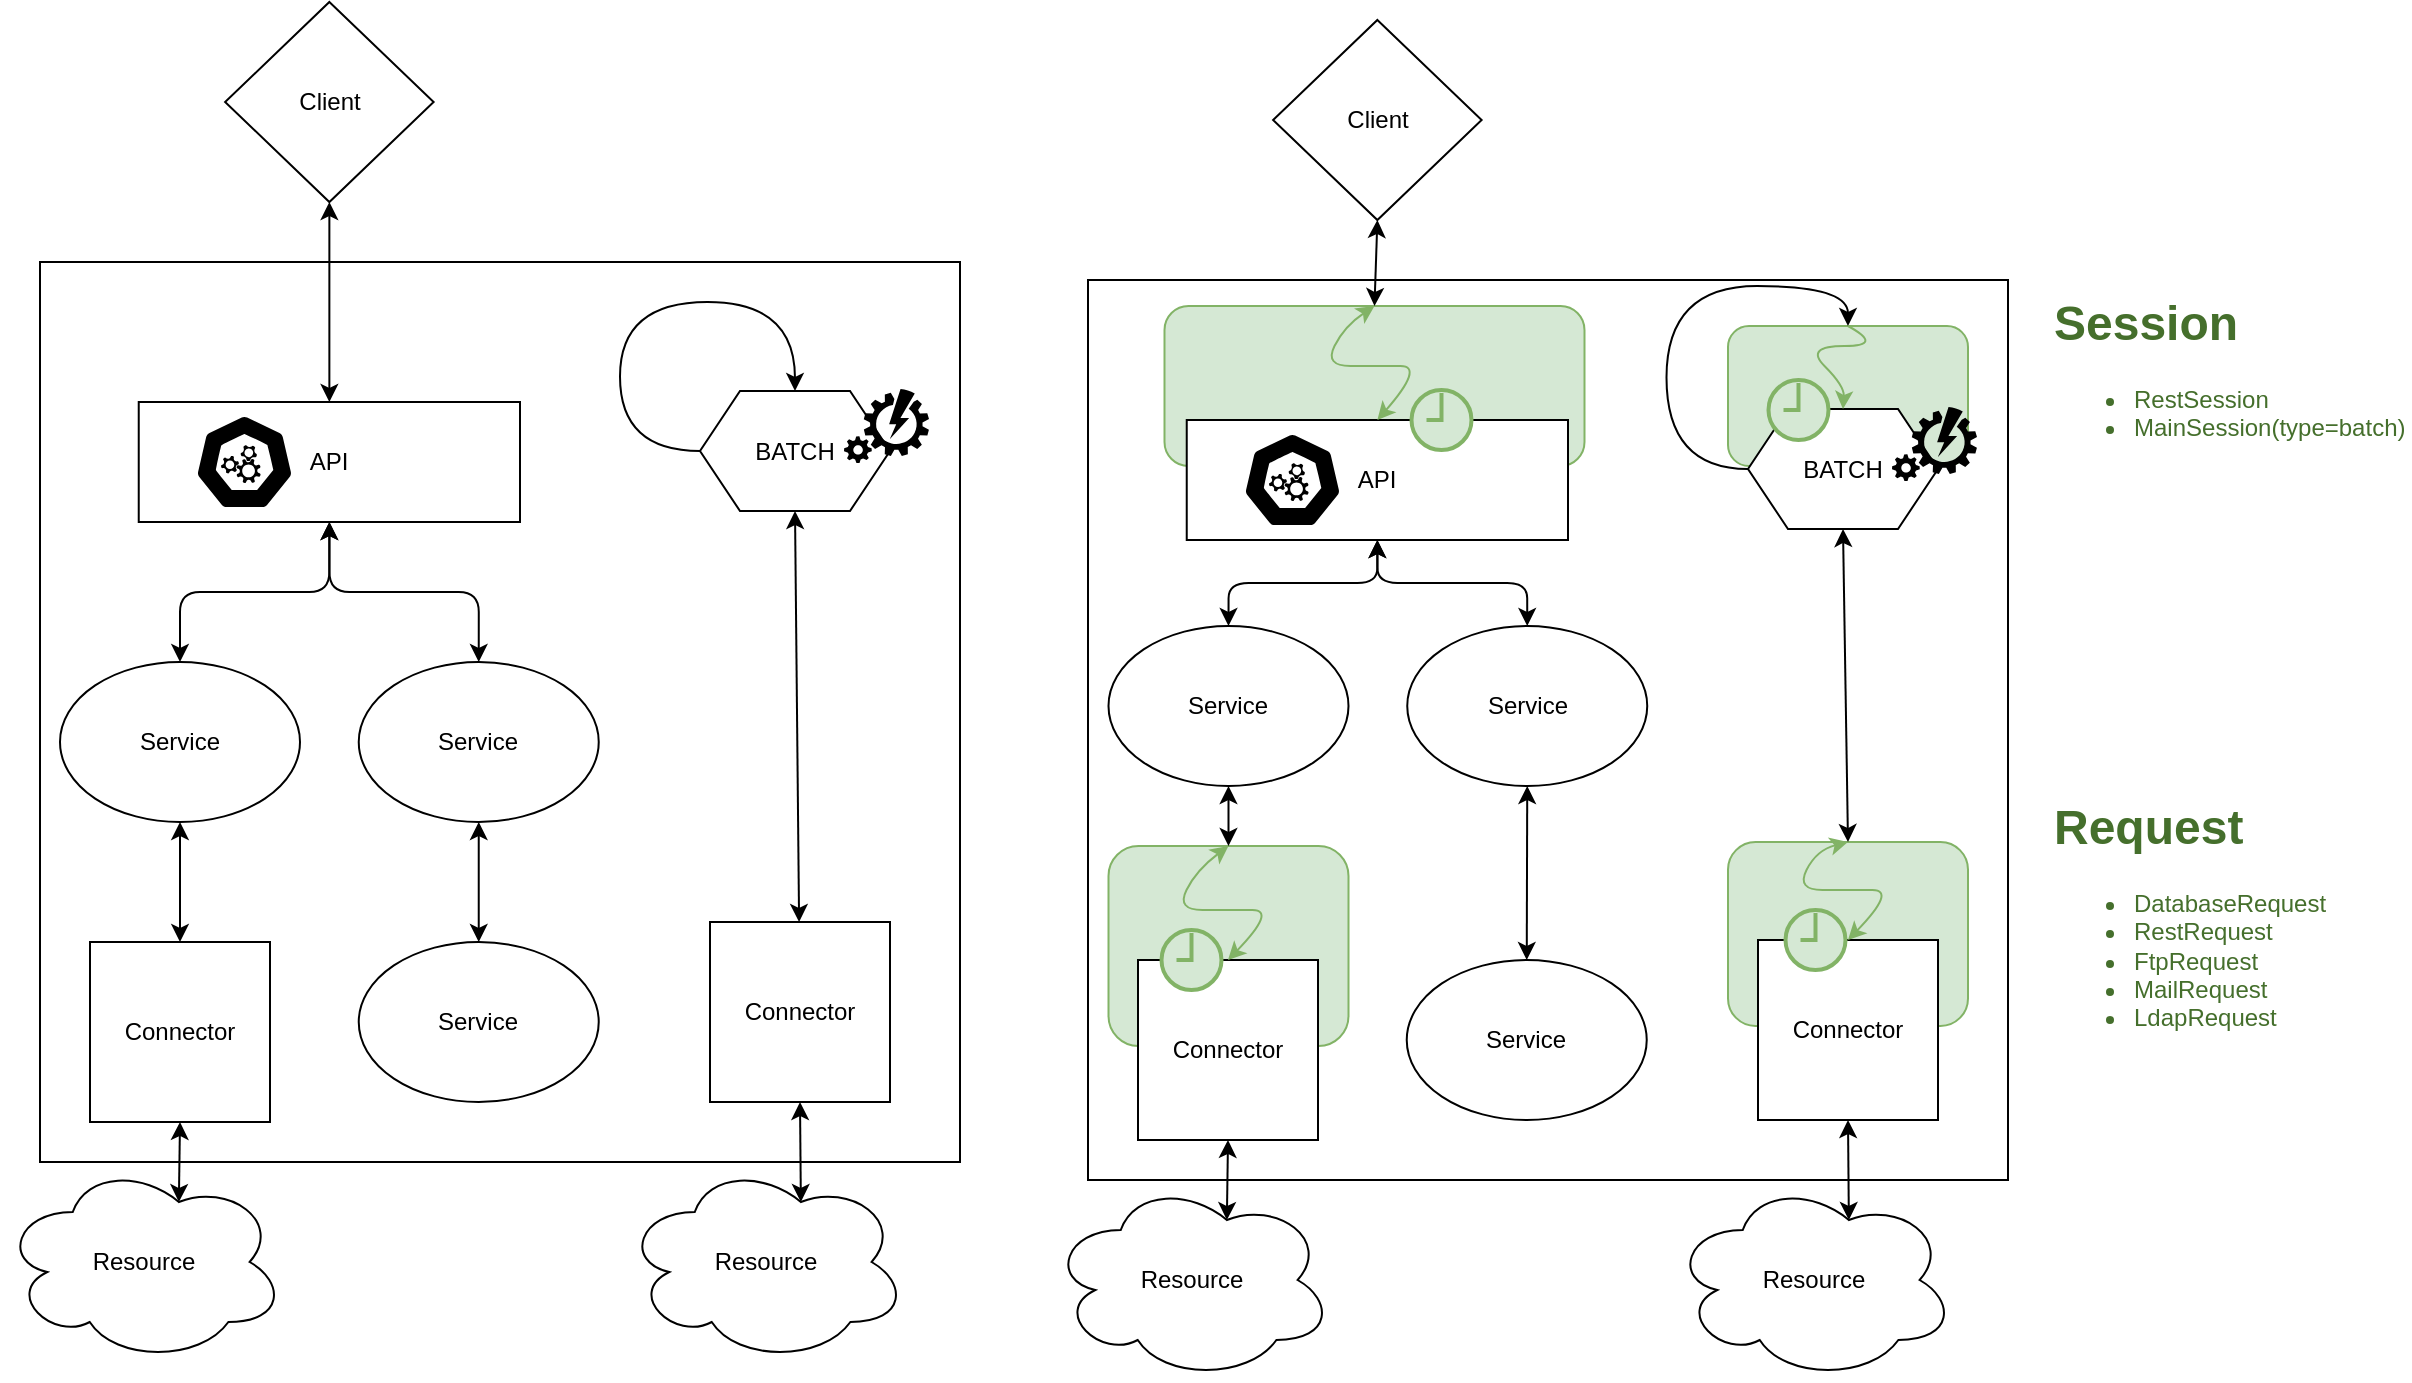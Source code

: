 <mxfile version="25.0.1" pages="2">
  <diagram name="collector" id="uigpwwjzt3T1p5udmavG">
    <mxGraphModel dx="1764" dy="916" grid="1" gridSize="10" guides="1" tooltips="1" connect="1" arrows="1" fold="1" page="1" pageScale="1" pageWidth="1169" pageHeight="827" background="none" math="0" shadow="0">
      <root>
        <mxCell id="0" />
        <mxCell id="1" parent="0" />
        <mxCell id="c9mfgqc8uA1ulqrba2KY-67" value="" style="rounded=0;whiteSpace=wrap;html=1;verticalAlign=top;" vertex="1" parent="1">
          <mxGeometry x="549" y="169" width="460" height="450" as="geometry" />
        </mxCell>
        <mxCell id="c9mfgqc8uA1ulqrba2KY-92" value="" style="rounded=1;whiteSpace=wrap;html=1;fillColor=#d5e8d4;strokeColor=#82b366;" vertex="1" parent="1">
          <mxGeometry x="869" y="450" width="120" height="92" as="geometry" />
        </mxCell>
        <mxCell id="c9mfgqc8uA1ulqrba2KY-93" value="" style="rounded=1;whiteSpace=wrap;html=1;fillColor=#d5e8d4;strokeColor=#82b366;" vertex="1" parent="1">
          <mxGeometry x="559.25" y="452" width="120" height="100" as="geometry" />
        </mxCell>
        <mxCell id="c9mfgqc8uA1ulqrba2KY-90" value="" style="rounded=1;whiteSpace=wrap;html=1;fillColor=#d5e8d4;strokeColor=#82b366;" vertex="1" parent="1">
          <mxGeometry x="869" y="192" width="120" height="70" as="geometry" />
        </mxCell>
        <mxCell id="c9mfgqc8uA1ulqrba2KY-88" value="" style="rounded=1;whiteSpace=wrap;html=1;fillColor=#d5e8d4;strokeColor=#82b366;" vertex="1" parent="1">
          <mxGeometry x="587.25" y="182" width="210" height="80" as="geometry" />
        </mxCell>
        <mxCell id="5m87ZB2yBZsC5MAy124T-28" value="" style="rounded=0;whiteSpace=wrap;html=1;verticalAlign=top;" parent="1" vertex="1">
          <mxGeometry x="25" y="160" width="460" height="450" as="geometry" />
        </mxCell>
        <mxCell id="5m87ZB2yBZsC5MAy124T-2" value="Connector" style="whiteSpace=wrap;html=1;aspect=fixed;rounded=0;" parent="1" vertex="1">
          <mxGeometry x="50" y="500" width="90" height="90" as="geometry" />
        </mxCell>
        <mxCell id="Kd3xXfbBogCMq_-z4xH8-58" style="orthogonalLoop=1;jettySize=auto;html=1;exitX=0.5;exitY=1;exitDx=0;exitDy=0;startArrow=classic;startFill=1;" edge="1" parent="1" source="5m87ZB2yBZsC5MAy124T-3" target="5m87ZB2yBZsC5MAy124T-2">
          <mxGeometry relative="1" as="geometry" />
        </mxCell>
        <mxCell id="5m87ZB2yBZsC5MAy124T-3" value="Service" style="ellipse;whiteSpace=wrap;html=1;rounded=0;" parent="1" vertex="1">
          <mxGeometry x="35" y="360" width="120" height="80" as="geometry" />
        </mxCell>
        <mxCell id="5m87ZB2yBZsC5MAy124T-42" value="Resource" style="ellipse;shape=cloud;whiteSpace=wrap;html=1;" parent="1" vertex="1">
          <mxGeometry x="6" y="610" width="141.5" height="100" as="geometry" />
        </mxCell>
        <mxCell id="5m87ZB2yBZsC5MAy124T-43" value="" style="endArrow=classic;startArrow=classic;html=1;entryX=0.5;entryY=1;entryDx=0;entryDy=0;exitX=0.625;exitY=0.2;exitDx=0;exitDy=0;exitPerimeter=0;" parent="1" source="5m87ZB2yBZsC5MAy124T-42" target="5m87ZB2yBZsC5MAy124T-2" edge="1">
          <mxGeometry width="50" height="50" relative="1" as="geometry">
            <mxPoint x="-55" y="510" as="sourcePoint" />
            <mxPoint x="-5" y="460" as="targetPoint" />
          </mxGeometry>
        </mxCell>
        <mxCell id="Kd3xXfbBogCMq_-z4xH8-59" style="orthogonalLoop=1;jettySize=auto;html=1;entryX=0.5;entryY=0;entryDx=0;entryDy=0;startArrow=classic;startFill=1;" edge="1" parent="1" source="5m87ZB2yBZsC5MAy124T-51" target="5m87ZB2yBZsC5MAy124T-61">
          <mxGeometry relative="1" as="geometry" />
        </mxCell>
        <mxCell id="5m87ZB2yBZsC5MAy124T-51" value="Service" style="ellipse;whiteSpace=wrap;html=1;rounded=0;" parent="1" vertex="1">
          <mxGeometry x="184.37" y="360" width="120" height="80" as="geometry" />
        </mxCell>
        <mxCell id="5m87ZB2yBZsC5MAy124T-61" value="Service" style="ellipse;whiteSpace=wrap;html=1;rounded=0;" parent="1" vertex="1">
          <mxGeometry x="184.37" y="500" width="120" height="80" as="geometry" />
        </mxCell>
        <mxCell id="Kd3xXfbBogCMq_-z4xH8-3" style="edgeStyle=orthogonalEdgeStyle;orthogonalLoop=1;jettySize=auto;html=1;exitX=0.5;exitY=1;exitDx=0;exitDy=0;entryX=0.5;entryY=0;entryDx=0;entryDy=0;startArrow=classic;startFill=1;" edge="1" parent="1" source="Kd3xXfbBogCMq_-z4xH8-1" target="5m87ZB2yBZsC5MAy124T-3">
          <mxGeometry relative="1" as="geometry" />
        </mxCell>
        <mxCell id="Kd3xXfbBogCMq_-z4xH8-4" style="edgeStyle=orthogonalEdgeStyle;orthogonalLoop=1;jettySize=auto;html=1;exitX=0.5;exitY=1;exitDx=0;exitDy=0;entryX=0.5;entryY=0;entryDx=0;entryDy=0;startArrow=classic;startFill=1;" edge="1" parent="1" source="Kd3xXfbBogCMq_-z4xH8-1" target="5m87ZB2yBZsC5MAy124T-51">
          <mxGeometry relative="1" as="geometry" />
        </mxCell>
        <mxCell id="Kd3xXfbBogCMq_-z4xH8-1" value="API" style="rounded=0;whiteSpace=wrap;html=1;" vertex="1" parent="1">
          <mxGeometry x="74.37" y="230" width="190.63" height="60" as="geometry" />
        </mxCell>
        <mxCell id="Kd3xXfbBogCMq_-z4xH8-13" value="Client" style="rhombus;whiteSpace=wrap;html=1;" vertex="1" parent="1">
          <mxGeometry x="117.56" y="30" width="104.25" height="100" as="geometry" />
        </mxCell>
        <mxCell id="Kd3xXfbBogCMq_-z4xH8-15" value="" style="endArrow=classic;html=1;entryX=0.5;entryY=0;entryDx=0;entryDy=0;exitX=0.5;exitY=1;exitDx=0;exitDy=0;startArrow=classic;startFill=1;" edge="1" parent="1" source="Kd3xXfbBogCMq_-z4xH8-13" target="Kd3xXfbBogCMq_-z4xH8-1">
          <mxGeometry width="50" height="50" relative="1" as="geometry">
            <mxPoint x="189.375" y="130" as="sourcePoint" />
            <mxPoint x="181.59" y="160" as="targetPoint" />
          </mxGeometry>
        </mxCell>
        <mxCell id="Kd3xXfbBogCMq_-z4xH8-64" value="" style="aspect=fixed;sketch=0;html=1;dashed=0;whitespace=wrap;verticalLabelPosition=bottom;verticalAlign=top;fillColor=#000000;strokeColor=#ffffff;points=[[0.005,0.63,0],[0.1,0.2,0],[0.9,0.2,0],[0.5,0,0],[0.995,0.63,0],[0.72,0.99,0],[0.5,1,0],[0.28,0.99,0]];shape=mxgraph.kubernetes.icon2;prIcon=api" vertex="1" parent="1">
          <mxGeometry x="102.25" y="236" width="50" height="48" as="geometry" />
        </mxCell>
        <mxCell id="kH9s9h8VJkWEFpwofOtJ-4" style="rounded=0;orthogonalLoop=1;jettySize=auto;html=1;exitX=0.5;exitY=1;exitDx=0;exitDy=0;startArrow=classic;startFill=1;" edge="1" parent="1" source="c9mfgqc8uA1ulqrba2KY-2" target="kH9s9h8VJkWEFpwofOtJ-3">
          <mxGeometry relative="1" as="geometry">
            <mxPoint x="405" y="270" as="sourcePoint" />
          </mxGeometry>
        </mxCell>
        <mxCell id="kH9s9h8VJkWEFpwofOtJ-3" value="Connector" style="whiteSpace=wrap;html=1;aspect=fixed;rounded=0;" vertex="1" parent="1">
          <mxGeometry x="360" y="490" width="90" height="90" as="geometry" />
        </mxCell>
        <mxCell id="kH9s9h8VJkWEFpwofOtJ-5" value="Resource" style="ellipse;shape=cloud;whiteSpace=wrap;html=1;" vertex="1" parent="1">
          <mxGeometry x="317" y="610" width="141.5" height="100" as="geometry" />
        </mxCell>
        <mxCell id="kH9s9h8VJkWEFpwofOtJ-6" style="rounded=0;orthogonalLoop=1;jettySize=auto;html=1;exitX=0.5;exitY=1;exitDx=0;exitDy=0;startArrow=classic;startFill=1;entryX=0.625;entryY=0.2;entryDx=0;entryDy=0;entryPerimeter=0;" edge="1" parent="1" source="kH9s9h8VJkWEFpwofOtJ-3" target="kH9s9h8VJkWEFpwofOtJ-5">
          <mxGeometry relative="1" as="geometry" />
        </mxCell>
        <mxCell id="c9mfgqc8uA1ulqrba2KY-2" value="BATCH" style="shape=hexagon;perimeter=hexagonPerimeter2;whiteSpace=wrap;html=1;fixedSize=1;" vertex="1" parent="1">
          <mxGeometry x="355" y="224.5" width="95" height="60" as="geometry" />
        </mxCell>
        <mxCell id="erxbmjAfGbMJt984oCXK-1" value="" style="verticalLabelPosition=bottom;html=1;verticalAlign=top;align=center;strokeColor=none;fillColor=#000000;shape=mxgraph.azure.automation;pointerEvents=1;" vertex="1" parent="1">
          <mxGeometry x="427" y="223.5" width="42.5" height="37" as="geometry" />
        </mxCell>
        <mxCell id="c9mfgqc8uA1ulqrba2KY-68" value="Connector" style="whiteSpace=wrap;html=1;aspect=fixed;rounded=0;" vertex="1" parent="1">
          <mxGeometry x="574" y="509" width="90" height="90" as="geometry" />
        </mxCell>
        <mxCell id="c9mfgqc8uA1ulqrba2KY-69" style="orthogonalLoop=1;jettySize=auto;html=1;exitX=0.5;exitY=1;exitDx=0;exitDy=0;startArrow=classic;startFill=1;entryX=0.5;entryY=0;entryDx=0;entryDy=0;" edge="1" parent="1" source="c9mfgqc8uA1ulqrba2KY-70" target="c9mfgqc8uA1ulqrba2KY-93">
          <mxGeometry relative="1" as="geometry">
            <mxPoint x="619.25" y="472" as="targetPoint" />
          </mxGeometry>
        </mxCell>
        <mxCell id="c9mfgqc8uA1ulqrba2KY-70" value="Service" style="ellipse;whiteSpace=wrap;html=1;rounded=0;" vertex="1" parent="1">
          <mxGeometry x="559.25" y="342" width="120" height="80" as="geometry" />
        </mxCell>
        <mxCell id="c9mfgqc8uA1ulqrba2KY-71" value="Resource" style="ellipse;shape=cloud;whiteSpace=wrap;html=1;" vertex="1" parent="1">
          <mxGeometry x="530" y="619" width="141.5" height="100" as="geometry" />
        </mxCell>
        <mxCell id="c9mfgqc8uA1ulqrba2KY-72" value="" style="endArrow=classic;startArrow=classic;html=1;entryX=0.5;entryY=1;entryDx=0;entryDy=0;exitX=0.625;exitY=0.2;exitDx=0;exitDy=0;exitPerimeter=0;" edge="1" parent="1" source="c9mfgqc8uA1ulqrba2KY-71" target="c9mfgqc8uA1ulqrba2KY-68">
          <mxGeometry width="50" height="50" relative="1" as="geometry">
            <mxPoint x="469" y="519" as="sourcePoint" />
            <mxPoint x="519" y="469" as="targetPoint" />
          </mxGeometry>
        </mxCell>
        <mxCell id="c9mfgqc8uA1ulqrba2KY-73" style="orthogonalLoop=1;jettySize=auto;html=1;entryX=0.5;entryY=0;entryDx=0;entryDy=0;startArrow=classic;startFill=1;" edge="1" parent="1" source="c9mfgqc8uA1ulqrba2KY-74" target="c9mfgqc8uA1ulqrba2KY-75">
          <mxGeometry relative="1" as="geometry" />
        </mxCell>
        <mxCell id="c9mfgqc8uA1ulqrba2KY-74" value="Service" style="ellipse;whiteSpace=wrap;html=1;rounded=0;" vertex="1" parent="1">
          <mxGeometry x="708.62" y="342" width="120" height="80" as="geometry" />
        </mxCell>
        <mxCell id="c9mfgqc8uA1ulqrba2KY-75" value="Service" style="ellipse;whiteSpace=wrap;html=1;rounded=0;" vertex="1" parent="1">
          <mxGeometry x="708.37" y="509" width="120" height="80" as="geometry" />
        </mxCell>
        <mxCell id="c9mfgqc8uA1ulqrba2KY-76" style="edgeStyle=orthogonalEdgeStyle;orthogonalLoop=1;jettySize=auto;html=1;exitX=0.5;exitY=1;exitDx=0;exitDy=0;entryX=0.5;entryY=0;entryDx=0;entryDy=0;startArrow=classic;startFill=1;" edge="1" parent="1" source="c9mfgqc8uA1ulqrba2KY-78" target="c9mfgqc8uA1ulqrba2KY-70">
          <mxGeometry relative="1" as="geometry" />
        </mxCell>
        <mxCell id="c9mfgqc8uA1ulqrba2KY-77" style="edgeStyle=orthogonalEdgeStyle;orthogonalLoop=1;jettySize=auto;html=1;exitX=0.5;exitY=1;exitDx=0;exitDy=0;entryX=0.5;entryY=0;entryDx=0;entryDy=0;startArrow=classic;startFill=1;" edge="1" parent="1" source="c9mfgqc8uA1ulqrba2KY-78" target="c9mfgqc8uA1ulqrba2KY-74">
          <mxGeometry relative="1" as="geometry" />
        </mxCell>
        <mxCell id="c9mfgqc8uA1ulqrba2KY-78" value="API" style="rounded=0;whiteSpace=wrap;html=1;" vertex="1" parent="1">
          <mxGeometry x="598.37" y="239" width="190.63" height="60" as="geometry" />
        </mxCell>
        <mxCell id="c9mfgqc8uA1ulqrba2KY-79" value="Client" style="rhombus;whiteSpace=wrap;html=1;" vertex="1" parent="1">
          <mxGeometry x="641.56" y="39" width="104.25" height="100" as="geometry" />
        </mxCell>
        <mxCell id="c9mfgqc8uA1ulqrba2KY-80" value="" style="endArrow=classic;html=1;exitX=0.5;exitY=1;exitDx=0;exitDy=0;startArrow=classic;startFill=1;entryX=0.5;entryY=0;entryDx=0;entryDy=0;" edge="1" parent="1" source="c9mfgqc8uA1ulqrba2KY-79" target="c9mfgqc8uA1ulqrba2KY-88">
          <mxGeometry width="50" height="50" relative="1" as="geometry">
            <mxPoint x="713.375" y="139" as="sourcePoint" />
            <mxPoint x="693.25" y="182" as="targetPoint" />
          </mxGeometry>
        </mxCell>
        <mxCell id="c9mfgqc8uA1ulqrba2KY-81" value="" style="aspect=fixed;sketch=0;html=1;dashed=0;whitespace=wrap;verticalLabelPosition=bottom;verticalAlign=top;fillColor=#000000;strokeColor=#ffffff;points=[[0.005,0.63,0],[0.1,0.2,0],[0.9,0.2,0],[0.5,0,0],[0.995,0.63,0],[0.72,0.99,0],[0.5,1,0],[0.28,0.99,0]];shape=mxgraph.kubernetes.icon2;prIcon=api" vertex="1" parent="1">
          <mxGeometry x="626.25" y="245" width="50" height="48" as="geometry" />
        </mxCell>
        <mxCell id="c9mfgqc8uA1ulqrba2KY-82" style="rounded=0;orthogonalLoop=1;jettySize=auto;html=1;exitX=0.5;exitY=1;exitDx=0;exitDy=0;startArrow=classic;startFill=1;entryX=0.5;entryY=0;entryDx=0;entryDy=0;" edge="1" parent="1" source="c9mfgqc8uA1ulqrba2KY-86" target="c9mfgqc8uA1ulqrba2KY-92">
          <mxGeometry relative="1" as="geometry">
            <mxPoint x="929" y="279" as="sourcePoint" />
            <mxPoint x="929.25" y="472" as="targetPoint" />
          </mxGeometry>
        </mxCell>
        <mxCell id="c9mfgqc8uA1ulqrba2KY-83" value="Connector" style="whiteSpace=wrap;html=1;aspect=fixed;rounded=0;" vertex="1" parent="1">
          <mxGeometry x="884" y="499" width="90" height="90" as="geometry" />
        </mxCell>
        <mxCell id="c9mfgqc8uA1ulqrba2KY-84" value="Resource" style="ellipse;shape=cloud;whiteSpace=wrap;html=1;" vertex="1" parent="1">
          <mxGeometry x="841" y="619" width="141.5" height="100" as="geometry" />
        </mxCell>
        <mxCell id="c9mfgqc8uA1ulqrba2KY-85" style="rounded=0;orthogonalLoop=1;jettySize=auto;html=1;exitX=0.5;exitY=1;exitDx=0;exitDy=0;startArrow=classic;startFill=1;entryX=0.625;entryY=0.2;entryDx=0;entryDy=0;entryPerimeter=0;" edge="1" parent="1" source="c9mfgqc8uA1ulqrba2KY-83" target="c9mfgqc8uA1ulqrba2KY-84">
          <mxGeometry relative="1" as="geometry" />
        </mxCell>
        <mxCell id="c9mfgqc8uA1ulqrba2KY-86" value="BATCH" style="shape=hexagon;perimeter=hexagonPerimeter2;whiteSpace=wrap;html=1;fixedSize=1;" vertex="1" parent="1">
          <mxGeometry x="879" y="233.5" width="95" height="60" as="geometry" />
        </mxCell>
        <mxCell id="c9mfgqc8uA1ulqrba2KY-87" value="" style="verticalLabelPosition=bottom;html=1;verticalAlign=top;align=center;strokeColor=none;fillColor=#000000;shape=mxgraph.azure.automation;pointerEvents=1;" vertex="1" parent="1">
          <mxGeometry x="951" y="232.5" width="42.5" height="37" as="geometry" />
        </mxCell>
        <mxCell id="c9mfgqc8uA1ulqrba2KY-89" value="" style="curved=1;endArrow=classic;html=1;rounded=0;exitX=0.5;exitY=0;exitDx=0;exitDy=0;entryX=0.5;entryY=0;entryDx=0;entryDy=0;startArrow=classic;startFill=1;fillColor=#d5e8d4;strokeColor=#82b366;" edge="1" parent="1" source="c9mfgqc8uA1ulqrba2KY-88" target="c9mfgqc8uA1ulqrba2KY-78">
          <mxGeometry width="50" height="50" relative="1" as="geometry">
            <mxPoint x="717.25" y="212" as="sourcePoint" />
            <mxPoint x="667.25" y="262" as="targetPoint" />
            <Array as="points">
              <mxPoint x="677.25" y="192" />
              <mxPoint x="667.25" y="212" />
              <mxPoint x="693.25" y="212" />
              <mxPoint x="717.25" y="212" />
            </Array>
          </mxGeometry>
        </mxCell>
        <mxCell id="c9mfgqc8uA1ulqrba2KY-96" value="" style="curved=1;endArrow=classic;html=1;rounded=0;exitX=0.5;exitY=0;exitDx=0;exitDy=0;entryX=0.5;entryY=0;entryDx=0;entryDy=0;startArrow=classic;startFill=1;fillColor=#d5e8d4;strokeColor=#82b366;" edge="1" parent="1" source="c9mfgqc8uA1ulqrba2KY-93" target="c9mfgqc8uA1ulqrba2KY-68">
          <mxGeometry width="50" height="50" relative="1" as="geometry">
            <mxPoint x="618.25" y="454" as="sourcePoint" />
            <mxPoint x="619.25" y="511" as="targetPoint" />
            <Array as="points">
              <mxPoint x="603.25" y="464" />
              <mxPoint x="593.25" y="484" />
              <mxPoint x="619.25" y="484" />
              <mxPoint x="643.25" y="484" />
            </Array>
          </mxGeometry>
        </mxCell>
        <mxCell id="c9mfgqc8uA1ulqrba2KY-97" value="" style="curved=1;endArrow=classic;html=1;rounded=0;exitX=0.5;exitY=0;exitDx=0;exitDy=0;entryX=0.5;entryY=0;entryDx=0;entryDy=0;startArrow=classic;startFill=1;fillColor=#d5e8d4;strokeColor=#82b366;" edge="1" parent="1" source="c9mfgqc8uA1ulqrba2KY-92" target="c9mfgqc8uA1ulqrba2KY-83">
          <mxGeometry width="50" height="50" relative="1" as="geometry">
            <mxPoint x="929.25" y="442" as="sourcePoint" />
            <mxPoint x="929.25" y="499" as="targetPoint" />
            <Array as="points">
              <mxPoint x="913.25" y="454" />
              <mxPoint x="903.25" y="474" />
              <mxPoint x="929.25" y="474" />
              <mxPoint x="953.25" y="474" />
            </Array>
          </mxGeometry>
        </mxCell>
        <mxCell id="c9mfgqc8uA1ulqrba2KY-100" style="edgeStyle=orthogonalEdgeStyle;rounded=0;orthogonalLoop=1;jettySize=auto;html=1;exitX=0;exitY=0.5;exitDx=0;exitDy=0;entryX=0.5;entryY=0;entryDx=0;entryDy=0;curved=1;" edge="1" parent="1" source="c9mfgqc8uA1ulqrba2KY-2" target="c9mfgqc8uA1ulqrba2KY-2">
          <mxGeometry relative="1" as="geometry">
            <Array as="points">
              <mxPoint x="315" y="255" />
              <mxPoint x="315" y="180" />
              <mxPoint x="402" y="180" />
            </Array>
          </mxGeometry>
        </mxCell>
        <mxCell id="c9mfgqc8uA1ulqrba2KY-101" style="edgeStyle=orthogonalEdgeStyle;rounded=0;orthogonalLoop=1;jettySize=auto;html=1;exitX=0;exitY=0.5;exitDx=0;exitDy=0;curved=1;entryX=0.5;entryY=0;entryDx=0;entryDy=0;" edge="1" parent="1" source="c9mfgqc8uA1ulqrba2KY-86" target="c9mfgqc8uA1ulqrba2KY-90">
          <mxGeometry relative="1" as="geometry">
            <mxPoint x="878.25" y="263" as="sourcePoint" />
            <mxPoint x="926.25" y="233" as="targetPoint" />
            <Array as="points">
              <mxPoint x="838.25" y="264" />
              <mxPoint x="838.25" y="172" />
              <mxPoint x="929.25" y="172" />
            </Array>
          </mxGeometry>
        </mxCell>
        <mxCell id="c9mfgqc8uA1ulqrba2KY-102" value="" style="curved=1;endArrow=classic;html=1;rounded=0;exitX=0.5;exitY=0;exitDx=0;exitDy=0;entryX=0.5;entryY=0;entryDx=0;entryDy=0;startArrow=none;startFill=0;fillColor=#d5e8d4;strokeColor=#82b366;" edge="1" parent="1" source="c9mfgqc8uA1ulqrba2KY-90" target="c9mfgqc8uA1ulqrba2KY-86">
          <mxGeometry width="50" height="50" relative="1" as="geometry">
            <mxPoint x="902.25" y="192" as="sourcePoint" />
            <mxPoint x="903.25" y="249" as="targetPoint" />
            <Array as="points">
              <mxPoint x="947.25" y="202" />
              <mxPoint x="907.25" y="202" />
              <mxPoint x="927.25" y="222" />
            </Array>
          </mxGeometry>
        </mxCell>
        <mxCell id="c9mfgqc8uA1ulqrba2KY-103" value="" style="html=1;verticalLabelPosition=bottom;align=center;labelBackgroundColor=#ffffff;verticalAlign=top;strokeWidth=2;strokeColor=#82b366;shadow=0;dashed=0;shape=mxgraph.ios7.icons.clock;fillColor=#d5e8d4;" vertex="1" parent="1">
          <mxGeometry x="889.25" y="219" width="30" height="30" as="geometry" />
        </mxCell>
        <mxCell id="c9mfgqc8uA1ulqrba2KY-106" value="" style="html=1;verticalLabelPosition=bottom;align=center;labelBackgroundColor=#ffffff;verticalAlign=top;strokeWidth=2;strokeColor=#82b366;shadow=0;dashed=0;shape=mxgraph.ios7.icons.clock;fillColor=#d5e8d4;" vertex="1" parent="1">
          <mxGeometry x="710.75" y="224" width="30" height="30" as="geometry" />
        </mxCell>
        <mxCell id="c9mfgqc8uA1ulqrba2KY-107" value="" style="html=1;verticalLabelPosition=bottom;align=center;labelBackgroundColor=#ffffff;verticalAlign=top;strokeWidth=2;strokeColor=#82b366;shadow=0;dashed=0;shape=mxgraph.ios7.icons.clock;fillColor=#d5e8d4;" vertex="1" parent="1">
          <mxGeometry x="585.75" y="494" width="30" height="30" as="geometry" />
        </mxCell>
        <mxCell id="c9mfgqc8uA1ulqrba2KY-108" value="" style="html=1;verticalLabelPosition=bottom;align=center;labelBackgroundColor=#ffffff;verticalAlign=top;strokeWidth=2;strokeColor=#82b366;shadow=0;dashed=0;shape=mxgraph.ios7.icons.clock;fillColor=#d5e8d4;" vertex="1" parent="1">
          <mxGeometry x="897.75" y="484" width="30" height="30" as="geometry" />
        </mxCell>
        <mxCell id="c9mfgqc8uA1ulqrba2KY-109" value="&lt;h1 style=&quot;margin-top: 0px;&quot;&gt;Session&lt;/h1&gt;&lt;p&gt;&lt;/p&gt;&lt;ul&gt;&lt;li&gt;RestSession&lt;/li&gt;&lt;li&gt;MainSession(type=batch)&lt;/li&gt;&lt;/ul&gt;&lt;p&gt;&lt;/p&gt;" style="text;html=1;whiteSpace=wrap;overflow=hidden;rounded=0;fontColor=#456f2c;" vertex="1" parent="1">
          <mxGeometry x="1030" y="170" width="180" height="120" as="geometry" />
        </mxCell>
        <mxCell id="c9mfgqc8uA1ulqrba2KY-110" value="&lt;h1 style=&quot;margin-top: 0px;&quot;&gt;Request&lt;/h1&gt;&lt;div&gt;&lt;ul&gt;&lt;li&gt;DatabaseRequest&lt;/li&gt;&lt;li&gt;RestRequest&lt;/li&gt;&lt;li&gt;FtpRequest&lt;/li&gt;&lt;li&gt;MailRequest&lt;/li&gt;&lt;li&gt;LdapRequest&lt;/li&gt;&lt;/ul&gt;&lt;/div&gt;&lt;div&gt;&lt;br&gt;&lt;/div&gt;" style="text;html=1;whiteSpace=wrap;overflow=hidden;rounded=0;fontColor=#456F2C;" vertex="1" parent="1">
          <mxGeometry x="1030" y="422" width="180" height="138" as="geometry" />
        </mxCell>
      </root>
    </mxGraphModel>
  </diagram>
  <diagram id="DATNXKUMJaB3XZp_IE49" name="buffer">
    <mxGraphModel dx="1323" dy="687" grid="1" gridSize="10" guides="1" tooltips="1" connect="1" arrows="1" fold="1" page="1" pageScale="1" pageWidth="1169" pageHeight="827" math="0" shadow="0">
      <root>
        <mxCell id="0" />
        <mxCell id="1" parent="0" />
        <mxCell id="pbjLLM7L7Xr9Xz930BvR-3" value="" style="rounded=0;whiteSpace=wrap;html=1;rotation=-90;" vertex="1" parent="1">
          <mxGeometry x="150" y="10" width="190" height="221" as="geometry" />
        </mxCell>
        <mxCell id="pbjLLM7L7Xr9Xz930BvR-4" value="BUFFER" style="rounded=0;whiteSpace=wrap;html=1;fillColor=#d5e8d4;strokeColor=#82b366;" vertex="1" parent="1">
          <mxGeometry x="237.5" y="34.13" width="110" height="62" as="geometry" />
        </mxCell>
        <mxCell id="pbjLLM7L7Xr9Xz930BvR-5" value="&lt;span&gt;SERVER&lt;/span&gt;" style="text;html=1;align=center;verticalAlign=middle;whiteSpace=wrap;rounded=0;fontStyle=1" vertex="1" parent="1">
          <mxGeometry x="215" y="188.5" width="60" height="30" as="geometry" />
        </mxCell>
        <mxCell id="pbjLLM7L7Xr9Xz930BvR-6" value="BDD" style="shape=cylinder3;whiteSpace=wrap;html=1;boundedLbl=1;backgroundOutline=1;size=15;" vertex="1" parent="1">
          <mxGeometry x="760" y="219.5" width="80" height="105" as="geometry" />
        </mxCell>
        <mxCell id="pbjLLM7L7Xr9Xz930BvR-7" value="" style="points=[[0.25,0.25,0],[0.5,0,0],[0.75,0.25,0],[1,0.5,0],[0.75,0.75,0],[0.5,1,0],[0.25,0.75,0],[0,0.5,0]];shape=mxgraph.bpmn.gateway2;html=1;verticalLabelPosition=bottom;labelBackgroundColor=#ffffff;verticalAlign=top;align=center;perimeter=rhombusPerimeter;outlineConnect=0;outline=catching;symbol=timer;fillColor=#000000;strokeColor=#FFFFFF;fontColor=#333333;" vertex="1" parent="1">
          <mxGeometry x="310" y="76.38" width="37.5" height="38.5" as="geometry" />
        </mxCell>
        <mxCell id="pbjLLM7L7Xr9Xz930BvR-8" value="" style="rounded=0;whiteSpace=wrap;html=1;rotation=-90;" vertex="1" parent="1">
          <mxGeometry x="476" y="119.25" width="190" height="221" as="geometry" />
        </mxCell>
        <mxCell id="pbjLLM7L7Xr9Xz930BvR-9" value="BUFFER" style="rounded=0;whiteSpace=wrap;html=1;fillColor=#d5e8d4;strokeColor=#82b366;" vertex="1" parent="1">
          <mxGeometry x="563.5" y="143.5" width="110" height="62" as="geometry" />
        </mxCell>
        <mxCell id="pbjLLM7L7Xr9Xz930BvR-10" value="INSPECT" style="text;html=1;align=center;verticalAlign=middle;whiteSpace=wrap;rounded=0;fontStyle=1" vertex="1" parent="1">
          <mxGeometry x="541" y="297.75" width="60" height="30" as="geometry" />
        </mxCell>
        <mxCell id="pbjLLM7L7Xr9Xz930BvR-11" value="" style="points=[[0.25,0.25,0],[0.5,0,0],[0.75,0.25,0],[1,0.5,0],[0.75,0.75,0],[0.5,1,0],[0.25,0.75,0],[0,0.5,0]];shape=mxgraph.bpmn.gateway2;html=1;verticalLabelPosition=bottom;labelBackgroundColor=#ffffff;verticalAlign=top;align=center;perimeter=rhombusPerimeter;outlineConnect=0;outline=catching;symbol=timer;fillColor=#000000;strokeColor=#FFFFFF;fontColor=#333333;" vertex="1" parent="1">
          <mxGeometry x="636" y="185.5" width="37.5" height="38.5" as="geometry" />
        </mxCell>
        <mxCell id="pbjLLM7L7Xr9Xz930BvR-12" value="" style="endArrow=classic;startArrow=classic;html=1;rounded=0;entryX=0.005;entryY=0.63;entryDx=0;entryDy=0;entryPerimeter=0;" edge="1" parent="1" target="pbjLLM7L7Xr9Xz930BvR-15">
          <mxGeometry width="50" height="50" relative="1" as="geometry">
            <mxPoint x="30" y="135.5" as="sourcePoint" />
            <mxPoint x="150" y="129.309" as="targetPoint" />
          </mxGeometry>
        </mxCell>
        <mxCell id="pbjLLM7L7Xr9Xz930BvR-13" value="HTTP" style="edgeLabel;html=1;align=center;verticalAlign=middle;resizable=0;points=[];" vertex="1" connectable="0" parent="pbjLLM7L7Xr9Xz930BvR-12">
          <mxGeometry x="0.216" y="-1" relative="1" as="geometry">
            <mxPoint as="offset" />
          </mxGeometry>
        </mxCell>
        <mxCell id="pbjLLM7L7Xr9Xz930BvR-14" value="" style="endArrow=none;dashed=1;html=1;rounded=0;entryX=0;entryY=0.75;entryDx=0;entryDy=0;exitX=0.9;exitY=0.2;exitDx=0;exitDy=0;exitPerimeter=0;" edge="1" parent="1" source="pbjLLM7L7Xr9Xz930BvR-15" target="pbjLLM7L7Xr9Xz930BvR-4">
          <mxGeometry width="50" height="50" relative="1" as="geometry">
            <mxPoint x="202" y="106.248" as="sourcePoint" />
            <mxPoint x="480" y="158.5" as="targetPoint" />
          </mxGeometry>
        </mxCell>
        <mxCell id="pbjLLM7L7Xr9Xz930BvR-15" value="" style="aspect=fixed;sketch=0;html=1;dashed=0;whitespace=wrap;verticalLabelPosition=bottom;verticalAlign=top;fillColor=#000000;strokeColor=#ffffff;points=[[0.005,0.63,0],[0.1,0.2,0],[0.9,0.2,0],[0.5,0,0],[0.995,0.63,0],[0.72,0.99,0],[0.5,1,0],[0.28,0.99,0]];shape=mxgraph.kubernetes.icon2;prIcon=api" vertex="1" parent="1">
          <mxGeometry x="150" y="105.5" width="50" height="48" as="geometry" />
        </mxCell>
        <mxCell id="pbjLLM7L7Xr9Xz930BvR-16" value="" style="aspect=fixed;sketch=0;html=1;dashed=0;whitespace=wrap;verticalLabelPosition=bottom;verticalAlign=top;fillColor=#000000;strokeColor=#ffffff;points=[[0.005,0.63,0],[0.1,0.2,0],[0.9,0.2,0],[0.5,0,0],[0.995,0.63,0],[0.72,0.99,0],[0.5,1,0],[0.28,0.99,0]];shape=mxgraph.kubernetes.icon2;prIcon=api" vertex="1" parent="1">
          <mxGeometry x="470" y="185.25" width="50" height="48" as="geometry" />
        </mxCell>
        <mxCell id="pbjLLM7L7Xr9Xz930BvR-17" value="" style="endArrow=none;dashed=1;html=1;rounded=0;exitX=0.995;exitY=0.63;exitDx=0;exitDy=0;exitPerimeter=0;entryX=0;entryY=0.5;entryDx=0;entryDy=0;" edge="1" parent="1" source="pbjLLM7L7Xr9Xz930BvR-16" target="pbjLLM7L7Xr9Xz930BvR-9">
          <mxGeometry width="50" height="50" relative="1" as="geometry">
            <mxPoint x="221" y="234.75" as="sourcePoint" />
            <mxPoint x="264" y="193.75" as="targetPoint" />
          </mxGeometry>
        </mxCell>
        <mxCell id="pbjLLM7L7Xr9Xz930BvR-18" value="" style="endArrow=classic;startArrow=none;html=1;rounded=0;entryX=0.005;entryY=0.63;entryDx=0;entryDy=0;entryPerimeter=0;exitX=1;exitY=1;exitDx=0;exitDy=0;startFill=0;" edge="1" parent="1" source="pbjLLM7L7Xr9Xz930BvR-4" target="pbjLLM7L7Xr9Xz930BvR-16">
          <mxGeometry width="50" height="50" relative="1" as="geometry">
            <mxPoint x="-20" y="145.5" as="sourcePoint" />
            <mxPoint x="160" y="145.5" as="targetPoint" />
          </mxGeometry>
        </mxCell>
        <mxCell id="pbjLLM7L7Xr9Xz930BvR-19" value="HTTP" style="edgeLabel;html=1;align=center;verticalAlign=middle;resizable=0;points=[];" vertex="1" connectable="0" parent="pbjLLM7L7Xr9Xz930BvR-18">
          <mxGeometry x="0.216" y="-1" relative="1" as="geometry">
            <mxPoint x="-1" y="-7" as="offset" />
          </mxGeometry>
        </mxCell>
        <mxCell id="pbjLLM7L7Xr9Xz930BvR-20" value="" style="aspect=fixed;sketch=0;html=1;dashed=0;whitespace=wrap;verticalLabelPosition=bottom;verticalAlign=top;fillColor=#000000;strokeColor=#ffffff;points=[[0.005,0.63,0],[0.1,0.2,0],[0.9,0.2,0],[0.5,0,0],[0.995,0.63,0],[0.72,0.99,0],[0.5,1,0],[0.28,0.99,0]];shape=mxgraph.kubernetes.icon2;prIcon=api" vertex="1" parent="1">
          <mxGeometry x="150" y="153.5" width="50" height="48" as="geometry" />
        </mxCell>
        <mxCell id="pbjLLM7L7Xr9Xz930BvR-21" value="" style="aspect=fixed;sketch=0;html=1;dashed=0;whitespace=wrap;verticalLabelPosition=bottom;verticalAlign=top;fillColor=#000000;strokeColor=#ffffff;points=[[0.005,0.63,0],[0.1,0.2,0],[0.9,0.2,0],[0.5,0,0],[0.995,0.63,0],[0.72,0.99,0],[0.5,1,0],[0.28,0.99,0]];shape=mxgraph.kubernetes.icon2;prIcon=api" vertex="1" parent="1">
          <mxGeometry x="150" y="50.5" width="50" height="48" as="geometry" />
        </mxCell>
        <mxCell id="pbjLLM7L7Xr9Xz930BvR-22" value="" style="endArrow=classic;startArrow=classic;html=1;rounded=0;entryX=0.005;entryY=0.63;entryDx=0;entryDy=0;entryPerimeter=0;" edge="1" parent="1" target="pbjLLM7L7Xr9Xz930BvR-21">
          <mxGeometry width="50" height="50" relative="1" as="geometry">
            <mxPoint x="30" y="80.5" as="sourcePoint" />
            <mxPoint x="160" y="145.5" as="targetPoint" />
          </mxGeometry>
        </mxCell>
        <mxCell id="pbjLLM7L7Xr9Xz930BvR-23" value="HTTP" style="edgeLabel;html=1;align=center;verticalAlign=middle;resizable=0;points=[];" vertex="1" connectable="0" parent="pbjLLM7L7Xr9Xz930BvR-22">
          <mxGeometry x="0.216" y="-1" relative="1" as="geometry">
            <mxPoint as="offset" />
          </mxGeometry>
        </mxCell>
        <mxCell id="pbjLLM7L7Xr9Xz930BvR-24" value="" style="endArrow=classic;startArrow=classic;html=1;rounded=0;entryX=0.005;entryY=0.63;entryDx=0;entryDy=0;entryPerimeter=0;" edge="1" parent="1" target="pbjLLM7L7Xr9Xz930BvR-20">
          <mxGeometry width="50" height="50" relative="1" as="geometry">
            <mxPoint x="30" y="183.5" as="sourcePoint" />
            <mxPoint x="160" y="145.5" as="targetPoint" />
          </mxGeometry>
        </mxCell>
        <mxCell id="pbjLLM7L7Xr9Xz930BvR-25" value="HTTP" style="edgeLabel;html=1;align=center;verticalAlign=middle;resizable=0;points=[];" vertex="1" connectable="0" parent="pbjLLM7L7Xr9Xz930BvR-24">
          <mxGeometry x="0.216" y="-1" relative="1" as="geometry">
            <mxPoint as="offset" />
          </mxGeometry>
        </mxCell>
        <mxCell id="pbjLLM7L7Xr9Xz930BvR-26" value="" style="endArrow=none;dashed=1;html=1;rounded=0;entryX=0;entryY=0.75;entryDx=0;entryDy=0;exitX=0.995;exitY=0.63;exitDx=0;exitDy=0;exitPerimeter=0;" edge="1" parent="1" source="pbjLLM7L7Xr9Xz930BvR-20" target="pbjLLM7L7Xr9Xz930BvR-4">
          <mxGeometry width="50" height="50" relative="1" as="geometry">
            <mxPoint x="205" y="125.5" as="sourcePoint" />
            <mxPoint x="248" y="84.5" as="targetPoint" />
          </mxGeometry>
        </mxCell>
        <mxCell id="pbjLLM7L7Xr9Xz930BvR-27" value="" style="endArrow=none;dashed=1;html=1;rounded=0;entryX=0.995;entryY=0.63;entryDx=0;entryDy=0;entryPerimeter=0;" edge="1" parent="1" source="pbjLLM7L7Xr9Xz930BvR-4" target="pbjLLM7L7Xr9Xz930BvR-21">
          <mxGeometry width="50" height="50" relative="1" as="geometry">
            <mxPoint x="210" y="193.5" as="sourcePoint" />
            <mxPoint x="248" y="84.5" as="targetPoint" />
          </mxGeometry>
        </mxCell>
        <mxCell id="pbjLLM7L7Xr9Xz930BvR-28" value="" style="sketch=0;pointerEvents=1;shadow=0;dashed=0;html=1;strokeColor=none;fillColor=#000000;aspect=fixed;labelPosition=center;verticalLabelPosition=bottom;verticalAlign=top;align=center;outlineConnect=0;shape=mxgraph.vvd.memory;" vertex="1" parent="1">
          <mxGeometry x="237.5" y="34.13" width="50" height="19" as="geometry" />
        </mxCell>
        <mxCell id="pbjLLM7L7Xr9Xz930BvR-29" value="" style="sketch=0;pointerEvents=1;shadow=0;dashed=0;html=1;strokeColor=none;fillColor=#000000;aspect=fixed;labelPosition=center;verticalLabelPosition=bottom;verticalAlign=top;align=center;outlineConnect=0;shape=mxgraph.vvd.memory;" vertex="1" parent="1">
          <mxGeometry x="563.5" y="143.5" width="50" height="19" as="geometry" />
        </mxCell>
        <mxCell id="pbjLLM7L7Xr9Xz930BvR-30" value="" style="endArrow=classic;startArrow=none;html=1;rounded=0;entryX=0;entryY=0.5;entryDx=0;entryDy=0;entryPerimeter=0;exitX=1;exitY=0.5;exitDx=0;exitDy=0;exitPerimeter=0;startFill=0;edgeStyle=orthogonalEdgeStyle;curved=1;" edge="1" parent="1" source="pbjLLM7L7Xr9Xz930BvR-11" target="pbjLLM7L7Xr9Xz930BvR-6">
          <mxGeometry width="50" height="50" relative="1" as="geometry">
            <mxPoint x="673.5" y="213.75" as="sourcePoint" />
            <mxPoint x="785.5" y="214.75" as="targetPoint" />
          </mxGeometry>
        </mxCell>
        <mxCell id="pbjLLM7L7Xr9Xz930BvR-31" value="JDBC" style="edgeLabel;html=1;align=center;verticalAlign=middle;resizable=0;points=[];" vertex="1" connectable="0" parent="pbjLLM7L7Xr9Xz930BvR-30">
          <mxGeometry x="0.216" y="-1" relative="1" as="geometry">
            <mxPoint x="-9" as="offset" />
          </mxGeometry>
        </mxCell>
        <mxCell id="pbjLLM7L7Xr9Xz930BvR-32" value="" style="rounded=0;whiteSpace=wrap;html=1;rotation=-90;" vertex="1" parent="1">
          <mxGeometry x="150" y="238.5" width="190" height="221" as="geometry" />
        </mxCell>
        <mxCell id="pbjLLM7L7Xr9Xz930BvR-33" value="" style="sketch=0;pointerEvents=1;shadow=0;dashed=0;html=1;strokeColor=none;fillColor=#000000;labelPosition=center;verticalLabelPosition=bottom;verticalAlign=top;outlineConnect=0;align=center;shape=mxgraph.office.concepts.web_page;" vertex="1" parent="1">
          <mxGeometry x="140" y="258.5" width="50" height="54" as="geometry" />
        </mxCell>
        <mxCell id="pbjLLM7L7Xr9Xz930BvR-34" value="" style="sketch=0;pointerEvents=1;shadow=0;dashed=0;html=1;strokeColor=none;fillColor=#000000;labelPosition=center;verticalLabelPosition=bottom;verticalAlign=top;outlineConnect=0;align=center;shape=mxgraph.office.concepts.web_page;" vertex="1" parent="1">
          <mxGeometry x="140" y="312.5" width="50" height="54" as="geometry" />
        </mxCell>
        <mxCell id="pbjLLM7L7Xr9Xz930BvR-35" value="BROWSER" style="text;html=1;align=center;verticalAlign=middle;whiteSpace=wrap;rounded=0;fontStyle=1" vertex="1" parent="1">
          <mxGeometry x="210" y="418.5" width="60" height="30" as="geometry" />
        </mxCell>
        <mxCell id="pbjLLM7L7Xr9Xz930BvR-36" value="" style="sketch=0;pointerEvents=1;shadow=0;dashed=0;html=1;strokeColor=none;fillColor=#000000;labelPosition=center;verticalLabelPosition=bottom;verticalAlign=top;outlineConnect=0;align=center;shape=mxgraph.office.concepts.web_page;" vertex="1" parent="1">
          <mxGeometry x="140" y="368.5" width="50" height="54" as="geometry" />
        </mxCell>
        <mxCell id="pbjLLM7L7Xr9Xz930BvR-37" value="" style="curved=1;endArrow=none;html=1;rounded=0;endFill=0;startArrow=classic;startFill=1;" edge="1" parent="1">
          <mxGeometry width="50" height="50" relative="1" as="geometry">
            <mxPoint x="130" y="328.5" as="sourcePoint" />
            <mxPoint x="130" y="278.5" as="targetPoint" />
            <Array as="points">
              <mxPoint x="130" y="328.5" />
              <mxPoint x="80" y="278.5" />
            </Array>
          </mxGeometry>
        </mxCell>
        <mxCell id="pbjLLM7L7Xr9Xz930BvR-38" value="Route 2" style="edgeLabel;html=1;align=center;verticalAlign=middle;resizable=0;points=[];" vertex="1" connectable="0" parent="pbjLLM7L7Xr9Xz930BvR-37">
          <mxGeometry x="-0.424" y="-1" relative="1" as="geometry">
            <mxPoint as="offset" />
          </mxGeometry>
        </mxCell>
        <mxCell id="pbjLLM7L7Xr9Xz930BvR-39" value="" style="curved=1;endArrow=none;html=1;rounded=0;endFill=0;startArrow=classic;startFill=1;" edge="1" parent="1">
          <mxGeometry width="50" height="50" relative="1" as="geometry">
            <mxPoint x="130" y="388.5" as="sourcePoint" />
            <mxPoint x="130" y="338.5" as="targetPoint" />
            <Array as="points">
              <mxPoint x="130" y="388.5" />
              <mxPoint x="80" y="338.5" />
            </Array>
          </mxGeometry>
        </mxCell>
        <mxCell id="pbjLLM7L7Xr9Xz930BvR-40" value="Route .." style="edgeLabel;html=1;align=center;verticalAlign=middle;resizable=0;points=[];" vertex="1" connectable="0" parent="pbjLLM7L7Xr9Xz930BvR-39">
          <mxGeometry x="-0.319" y="-7" relative="1" as="geometry">
            <mxPoint as="offset" />
          </mxGeometry>
        </mxCell>
        <mxCell id="pbjLLM7L7Xr9Xz930BvR-41" value="BUFFER" style="rounded=0;whiteSpace=wrap;html=1;fillColor=#d5e8d4;strokeColor=#82b366;" vertex="1" parent="1">
          <mxGeometry x="237.5" y="259.5" width="110" height="62" as="geometry" />
        </mxCell>
        <mxCell id="pbjLLM7L7Xr9Xz930BvR-42" value="" style="points=[[0.25,0.25,0],[0.5,0,0],[0.75,0.25,0],[1,0.5,0],[0.75,0.75,0],[0.5,1,0],[0.25,0.75,0],[0,0.5,0]];shape=mxgraph.bpmn.gateway2;html=1;verticalLabelPosition=bottom;labelBackgroundColor=#ffffff;verticalAlign=top;align=center;perimeter=rhombusPerimeter;outlineConnect=0;outline=catching;symbol=timer;fillColor=#000000;strokeColor=#FFFFFF;fontColor=#333333;" vertex="1" parent="1">
          <mxGeometry x="310" y="301.75" width="37.5" height="38.5" as="geometry" />
        </mxCell>
        <mxCell id="pbjLLM7L7Xr9Xz930BvR-43" value="" style="sketch=0;pointerEvents=1;shadow=0;dashed=0;html=1;strokeColor=none;fillColor=#000000;aspect=fixed;labelPosition=center;verticalLabelPosition=bottom;verticalAlign=top;align=center;outlineConnect=0;shape=mxgraph.vvd.memory;" vertex="1" parent="1">
          <mxGeometry x="237.5" y="259.5" width="50" height="19" as="geometry" />
        </mxCell>
        <mxCell id="pbjLLM7L7Xr9Xz930BvR-44" value="" style="endArrow=classic;startArrow=none;html=1;rounded=0;entryX=0.005;entryY=0.63;entryDx=0;entryDy=0;entryPerimeter=0;startFill=0;exitX=1;exitY=0.5;exitDx=0;exitDy=0;exitPerimeter=0;" edge="1" parent="1" source="pbjLLM7L7Xr9Xz930BvR-42" target="pbjLLM7L7Xr9Xz930BvR-16">
          <mxGeometry width="50" height="50" relative="1" as="geometry">
            <mxPoint x="340" y="330.5" as="sourcePoint" />
            <mxPoint x="490" y="251.5" as="targetPoint" />
          </mxGeometry>
        </mxCell>
        <mxCell id="pbjLLM7L7Xr9Xz930BvR-45" value="HTTP" style="edgeLabel;html=1;align=center;verticalAlign=middle;resizable=0;points=[];" vertex="1" connectable="0" parent="pbjLLM7L7Xr9Xz930BvR-44">
          <mxGeometry x="0.216" y="-1" relative="1" as="geometry">
            <mxPoint x="-2" y="2" as="offset" />
          </mxGeometry>
        </mxCell>
        <mxCell id="pbjLLM7L7Xr9Xz930BvR-46" value="" style="endArrow=none;dashed=1;html=1;rounded=0;exitX=0;exitY=0.5;exitDx=0;exitDy=0;" edge="1" parent="1" source="pbjLLM7L7Xr9Xz930BvR-41" target="pbjLLM7L7Xr9Xz930BvR-33">
          <mxGeometry width="50" height="50" relative="1" as="geometry">
            <mxPoint x="210" y="193.5" as="sourcePoint" />
            <mxPoint x="248" y="90.5" as="targetPoint" />
          </mxGeometry>
        </mxCell>
        <mxCell id="pbjLLM7L7Xr9Xz930BvR-47" value="" style="endArrow=none;dashed=1;html=1;rounded=0;exitX=0;exitY=0.5;exitDx=0;exitDy=0;" edge="1" parent="1" source="pbjLLM7L7Xr9Xz930BvR-41" target="pbjLLM7L7Xr9Xz930BvR-34">
          <mxGeometry width="50" height="50" relative="1" as="geometry">
            <mxPoint x="248" y="300.5" as="sourcePoint" />
            <mxPoint x="200" y="297.5" as="targetPoint" />
          </mxGeometry>
        </mxCell>
        <mxCell id="pbjLLM7L7Xr9Xz930BvR-48" value="" style="endArrow=none;dashed=1;html=1;rounded=0;exitX=0;exitY=0.5;exitDx=0;exitDy=0;" edge="1" parent="1" source="pbjLLM7L7Xr9Xz930BvR-41" target="pbjLLM7L7Xr9Xz930BvR-36">
          <mxGeometry width="50" height="50" relative="1" as="geometry">
            <mxPoint x="248" y="300.5" as="sourcePoint" />
            <mxPoint x="200" y="332.5" as="targetPoint" />
          </mxGeometry>
        </mxCell>
        <mxCell id="pbjLLM7L7Xr9Xz930BvR-49" value="RestSession" style="text;html=1;align=center;verticalAlign=middle;whiteSpace=wrap;rounded=0;" vertex="1" parent="1">
          <mxGeometry x="197.5" y="105.5" width="95" height="30" as="geometry" />
        </mxCell>
        <mxCell id="pbjLLM7L7Xr9Xz930BvR-50" value="MainSession" style="text;html=1;align=center;verticalAlign=middle;whiteSpace=wrap;rounded=0;" vertex="1" parent="1">
          <mxGeometry x="197.5" y="324.5" width="95" height="30" as="geometry" />
        </mxCell>
        <mxCell id="pbjLLM7L7Xr9Xz930BvR-51" value="Session" style="text;html=1;align=center;verticalAlign=middle;whiteSpace=wrap;rounded=0;" vertex="1" parent="1">
          <mxGeometry x="518.5" y="201" width="95" height="30" as="geometry" />
        </mxCell>
        <mxCell id="pbjLLM7L7Xr9Xz930BvR-58" value="" style="curved=1;endArrow=none;html=1;rounded=0;endFill=0;startArrow=classic;startFill=1;" edge="1" parent="1">
          <mxGeometry width="50" height="50" relative="1" as="geometry">
            <mxPoint x="130" y="274" as="sourcePoint" />
            <mxPoint x="130" y="224" as="targetPoint" />
            <Array as="points">
              <mxPoint x="130" y="274" />
              <mxPoint x="80" y="224" />
            </Array>
          </mxGeometry>
        </mxCell>
        <mxCell id="pbjLLM7L7Xr9Xz930BvR-59" value="Route 1" style="edgeLabel;html=1;align=center;verticalAlign=middle;resizable=0;points=[];" vertex="1" connectable="0" parent="pbjLLM7L7Xr9Xz930BvR-58">
          <mxGeometry x="-0.453" y="1" relative="1" as="geometry">
            <mxPoint as="offset" />
          </mxGeometry>
        </mxCell>
        <mxCell id="pbjLLM7L7Xr9Xz930BvR-61" value="" style="verticalLabelPosition=bottom;html=1;verticalAlign=top;align=center;strokeColor=none;fillColor=#000000;shape=mxgraph.azure.automation;pointerEvents=1;" vertex="1" parent="1">
          <mxGeometry x="302" y="168.5" width="42.5" height="37" as="geometry" />
        </mxCell>
        <mxCell id="pbjLLM7L7Xr9Xz930BvR-62" value="" style="endArrow=none;dashed=1;html=1;rounded=0;entryX=0;entryY=0.75;entryDx=0;entryDy=0;exitX=0.23;exitY=0.41;exitDx=0;exitDy=0;exitPerimeter=0;" edge="1" parent="1" source="pbjLLM7L7Xr9Xz930BvR-61" target="pbjLLM7L7Xr9Xz930BvR-4">
          <mxGeometry width="50" height="50" relative="1" as="geometry">
            <mxPoint x="210" y="193.5" as="sourcePoint" />
            <mxPoint x="248" y="90.5" as="targetPoint" />
          </mxGeometry>
        </mxCell>
        <mxCell id="pbjLLM7L7Xr9Xz930BvR-63" value="" style="curved=1;endArrow=none;html=1;rounded=0;endFill=0;startArrow=classic;startFill=1;" edge="1" parent="1">
          <mxGeometry width="50" height="50" relative="1" as="geometry">
            <mxPoint x="354.5" y="201.5" as="sourcePoint" />
            <mxPoint x="347" y="178.5" as="targetPoint" />
            <Array as="points">
              <mxPoint x="340" y="208.5" />
              <mxPoint x="354.5" y="201.5" />
              <mxPoint x="385" y="184.5" />
            </Array>
          </mxGeometry>
        </mxCell>
        <mxCell id="pbjLLM7L7Xr9Xz930BvR-64" value="AutoRun" style="edgeLabel;html=1;align=center;verticalAlign=middle;resizable=0;points=[];" vertex="1" connectable="0" parent="pbjLLM7L7Xr9Xz930BvR-63">
          <mxGeometry x="-0.44" y="2" relative="1" as="geometry">
            <mxPoint x="8" as="offset" />
          </mxGeometry>
        </mxCell>
        <mxCell id="pbjLLM7L7Xr9Xz930BvR-65" value="MainSession" style="text;html=1;align=center;verticalAlign=middle;whiteSpace=wrap;rounded=0;" vertex="1" parent="1">
          <mxGeometry x="237.5" y="153.5" width="95" height="30" as="geometry" />
        </mxCell>
        <mxCell id="OXWFJR7iE9jTB6SQXzQ9-1" value="" style="rounded=1;whiteSpace=wrap;html=1;dashed=1;dashPattern=8 8;" vertex="1" parent="1">
          <mxGeometry x="420" y="440" width="710" height="300" as="geometry" />
        </mxCell>
        <mxCell id="OXWFJR7iE9jTB6SQXzQ9-2" value="" style="triangle;whiteSpace=wrap;html=1;fillColor=default;strokeColor=#000000;fontColor=#333333;rotation=90;" vertex="1" parent="1">
          <mxGeometry x="809.42" y="616" width="40" height="50" as="geometry" />
        </mxCell>
        <mxCell id="OXWFJR7iE9jTB6SQXzQ9-3" value="" style="triangle;whiteSpace=wrap;html=1;fillColor=default;strokeColor=#000000;fontColor=#333333;rotation=90;" vertex="1" parent="1">
          <mxGeometry x="808.92" y="600" width="40" height="50" as="geometry" />
        </mxCell>
        <mxCell id="OXWFJR7iE9jTB6SQXzQ9-4" value="" style="triangle;whiteSpace=wrap;html=1;fillColor=#ffffff;strokeColor=#000000;fontColor=#333333;" vertex="1" parent="1">
          <mxGeometry x="531.17" y="541" width="40" height="50" as="geometry" />
        </mxCell>
        <mxCell id="OXWFJR7iE9jTB6SQXzQ9-5" value="" style="triangle;whiteSpace=wrap;html=1;fillColor=#ffffff;strokeColor=#000000;fontColor=#333333;" vertex="1" parent="1">
          <mxGeometry x="510.17" y="541" width="40" height="50" as="geometry" />
        </mxCell>
        <mxCell id="OXWFJR7iE9jTB6SQXzQ9-6" value="BUFFER" style="rounded=1;whiteSpace=wrap;html=1;fillColor=#d5e8d4;strokeColor=#82b366;" vertex="1" parent="1">
          <mxGeometry x="570.17" y="537" width="540" height="60" as="geometry" />
        </mxCell>
        <mxCell id="OXWFJR7iE9jTB6SQXzQ9-7" value="" style="sketch=0;pointerEvents=1;shadow=0;dashed=0;html=1;strokeColor=none;fillColor=#000000;aspect=fixed;labelPosition=center;verticalLabelPosition=bottom;verticalAlign=top;align=center;outlineConnect=0;shape=mxgraph.vvd.memory;" vertex="1" parent="1">
          <mxGeometry x="574.17" y="541" width="50" height="19" as="geometry" />
        </mxCell>
        <mxCell id="OXWFJR7iE9jTB6SQXzQ9-8" value="" style="endArrow=none;dashed=1;html=1;dashPattern=1 3;strokeWidth=2;rounded=0;exitX=0.25;exitY=1;exitDx=0;exitDy=0;strokeColor=#000000;" edge="1" parent="1" source="OXWFJR7iE9jTB6SQXzQ9-6">
          <mxGeometry width="50" height="50" relative="1" as="geometry">
            <mxPoint x="650.17" y="417" as="sourcePoint" />
            <mxPoint x="705.17" y="467" as="targetPoint" />
          </mxGeometry>
        </mxCell>
        <mxCell id="OXWFJR7iE9jTB6SQXzQ9-9" value="bufferSize" style="edgeLabel;html=1;align=center;verticalAlign=middle;resizable=0;points=[];" vertex="1" connectable="0" parent="OXWFJR7iE9jTB6SQXzQ9-8">
          <mxGeometry x="0.339" y="2" relative="1" as="geometry">
            <mxPoint as="offset" />
          </mxGeometry>
        </mxCell>
        <mxCell id="OXWFJR7iE9jTB6SQXzQ9-10" value="" style="endArrow=none;dashed=1;html=1;dashPattern=1 3;strokeWidth=2;rounded=0;exitX=0.25;exitY=1;exitDx=0;exitDy=0;strokeColor=default;" edge="1" parent="1">
          <mxGeometry width="50" height="50" relative="1" as="geometry">
            <mxPoint x="1070.17" y="597" as="sourcePoint" />
            <mxPoint x="1070.17" y="467" as="targetPoint" />
          </mxGeometry>
        </mxCell>
        <mxCell id="OXWFJR7iE9jTB6SQXzQ9-11" value="bufferMaxSize" style="edgeLabel;html=1;align=center;verticalAlign=middle;resizable=0;points=[];" vertex="1" connectable="0" parent="OXWFJR7iE9jTB6SQXzQ9-10">
          <mxGeometry x="0.492" y="5" relative="1" as="geometry">
            <mxPoint as="offset" />
          </mxGeometry>
        </mxCell>
        <mxCell id="OXWFJR7iE9jTB6SQXzQ9-12" value="" style="html=1;verticalLabelPosition=bottom;align=center;labelBackgroundColor=#ffffff;verticalAlign=top;strokeWidth=2;strokeColor=#f00000;shadow=0;dashed=0;shape=mxgraph.ios7.icons.delete;" vertex="1" parent="1">
          <mxGeometry x="1076.17" y="552" width="30" height="30" as="geometry" />
        </mxCell>
        <mxCell id="OXWFJR7iE9jTB6SQXzQ9-13" value="" style="shape=curlyBracket;whiteSpace=wrap;html=1;rounded=1;flipH=1;labelPosition=right;verticalLabelPosition=middle;align=left;verticalAlign=middle;rotation=90;fillColor=default;" vertex="1" parent="1">
          <mxGeometry x="821.17" y="350" width="28" height="510" as="geometry" />
        </mxCell>
        <mxCell id="OXWFJR7iE9jTB6SQXzQ9-16" value="Sessions" style="text;html=1;align=center;verticalAlign=middle;whiteSpace=wrap;rounded=0;" vertex="1" parent="1">
          <mxGeometry x="450.17" y="541" width="60" height="30" as="geometry" />
        </mxCell>
        <mxCell id="OXWFJR7iE9jTB6SQXzQ9-17" value="" style="points=[[0.25,0.25,0],[0.5,0,0],[0.75,0.25,0],[1,0.5,0],[0.75,0.75,0],[0.5,1,0],[0.25,0.75,0],[0,0.5,0]];shape=mxgraph.bpmn.gateway2;html=1;verticalLabelPosition=bottom;labelBackgroundColor=#ffffff;verticalAlign=top;align=center;perimeter=rhombusPerimeter;outlineConnect=0;outline=catching;symbol=timer;fillColor=#ffffff;strokeColor=#000000;fontColor=#333333;" vertex="1" parent="1">
          <mxGeometry x="811.42" y="585.75" width="37.5" height="38.5" as="geometry" />
        </mxCell>
        <mxCell id="OXWFJR7iE9jTB6SQXzQ9-18" value="DISPATCHER" style="text;html=1;align=center;verticalAlign=middle;whiteSpace=wrap;rounded=0;" vertex="1" parent="1">
          <mxGeometry x="860.17" y="614.07" width="90" height="21.87" as="geometry" />
        </mxCell>
        <mxCell id="OXWFJR7iE9jTB6SQXzQ9-19" value="" style="sketch=0;outlineConnect=0;fontColor=#232F3E;gradientColor=none;fillColor=#000000;strokeColor=none;dashed=0;verticalLabelPosition=bottom;verticalAlign=top;align=center;html=1;fontSize=12;fontStyle=0;aspect=fixed;pointerEvents=1;shape=mxgraph.aws4.magnifying_glass_2;" vertex="1" parent="1">
          <mxGeometry x="432.17" y="453" width="47" height="47" as="geometry" />
        </mxCell>
        <mxCell id="OXWFJR7iE9jTB6SQXzQ9-20" value="" style="html=1;shadow=0;dashed=0;align=center;verticalAlign=middle;shape=mxgraph.arrows2.jumpInArrow;dy=15;dx=38;arrowHead=55;rotation=-124;fillColor=#fad9d5;strokeColor=#ae4132;" vertex="1" parent="1">
          <mxGeometry x="558.81" y="535.92" width="230.58" height="217.75" as="geometry" />
        </mxCell>
      </root>
    </mxGraphModel>
  </diagram>
</mxfile>
